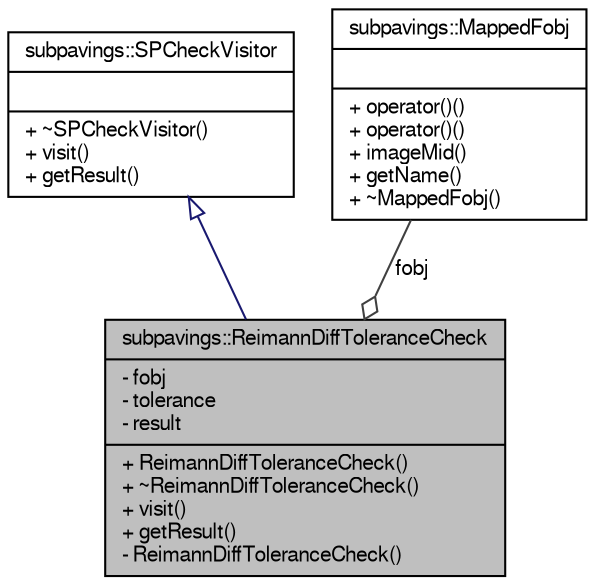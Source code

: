 digraph G
{
  edge [fontname="FreeSans",fontsize="10",labelfontname="FreeSans",labelfontsize="10"];
  node [fontname="FreeSans",fontsize="10",shape=record];
  Node1 [label="{subpavings::ReimannDiffToleranceCheck\n|- fobj\l- tolerance\l- result\l|+ ReimannDiffToleranceCheck()\l+ ~ReimannDiffToleranceCheck()\l+ visit()\l+ getResult()\l- ReimannDiffToleranceCheck()\l}",height=0.2,width=0.4,color="black", fillcolor="grey75", style="filled" fontcolor="black"];
  Node2 -> Node1 [dir="back",color="midnightblue",fontsize="10",style="solid",arrowtail="onormal"];
  Node2 [label="{subpavings::SPCheckVisitor\n||+ ~SPCheckVisitor()\l+ visit()\l+ getResult()\l}",height=0.2,width=0.4,color="black", fillcolor="white", style="filled",URL="$classsubpavings_1_1SPCheckVisitor.shtml"];
  Node3 -> Node1 [color="grey25",fontsize="10",style="solid",label=" fobj" ,arrowhead="odiamond"];
  Node3 [label="{subpavings::MappedFobj\n||+ operator()()\l+ operator()()\l+ imageMid()\l+ getName()\l+ ~MappedFobj()\l}",height=0.2,width=0.4,color="black", fillcolor="white", style="filled",URL="$classsubpavings_1_1MappedFobj.shtml"];
}
